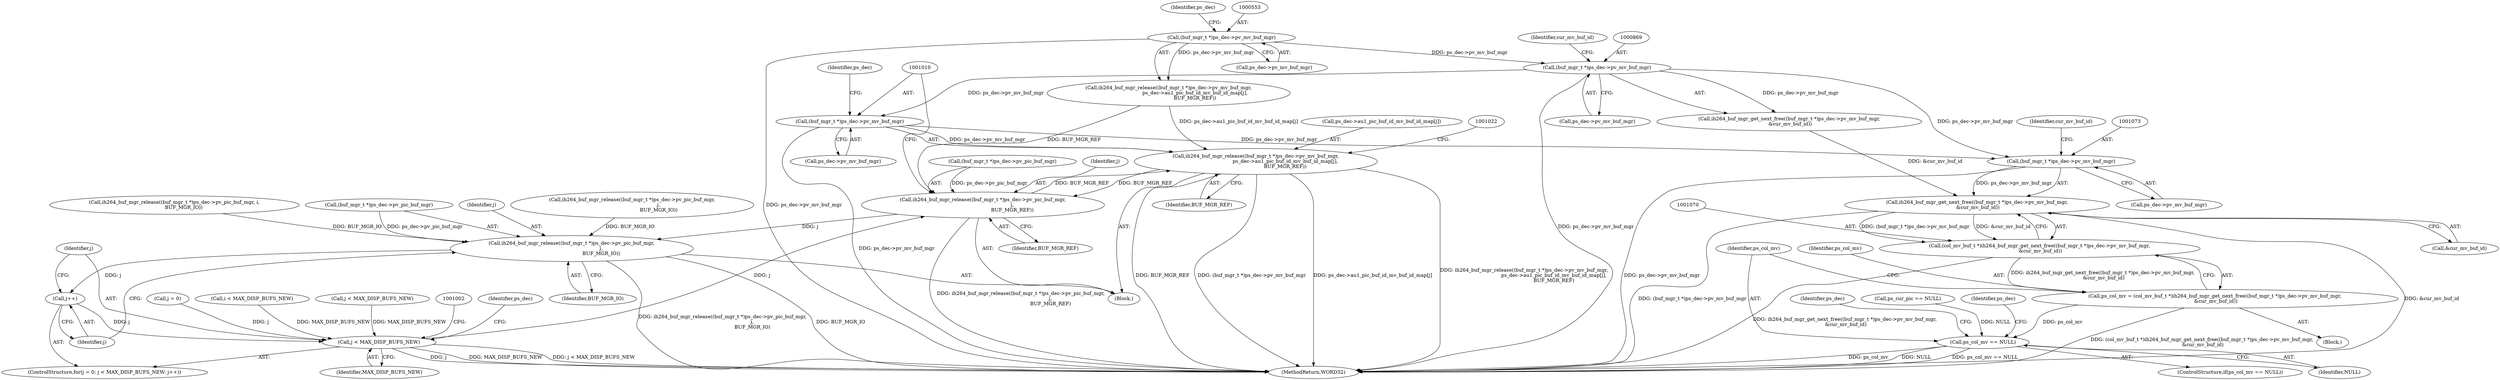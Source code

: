digraph "0_Android_f634481e940421020e52f511c1fb34aac1db4b2f@pointer" {
"1001009" [label="(Call,(buf_mgr_t *)ps_dec->pv_mv_buf_mgr)"];
"1000868" [label="(Call,(buf_mgr_t *)ps_dec->pv_mv_buf_mgr)"];
"1000552" [label="(Call,(buf_mgr_t *)ps_dec->pv_mv_buf_mgr)"];
"1001008" [label="(Call,ih264_buf_mgr_release((buf_mgr_t *)ps_dec->pv_mv_buf_mgr,\n                                      ps_dec->au1_pic_buf_id_mv_buf_id_map[j],\n                                      BUF_MGR_REF))"];
"1001000" [label="(Call,ih264_buf_mgr_release((buf_mgr_t *)ps_dec->pv_pic_buf_mgr,\n                                      j,\n                                      BUF_MGR_REF))"];
"1001020" [label="(Call,ih264_buf_mgr_release((buf_mgr_t *)ps_dec->pv_pic_buf_mgr,\n                                      j,\n                                      BUF_MGR_IO))"];
"1000997" [label="(Call,j++)"];
"1000994" [label="(Call,j < MAX_DISP_BUFS_NEW)"];
"1001072" [label="(Call,(buf_mgr_t *)ps_dec->pv_mv_buf_mgr)"];
"1001071" [label="(Call,ih264_buf_mgr_get_next_free((buf_mgr_t *)ps_dec->pv_mv_buf_mgr,\n &cur_mv_buf_id))"];
"1001069" [label="(Call,(col_mv_buf_t *)ih264_buf_mgr_get_next_free((buf_mgr_t *)ps_dec->pv_mv_buf_mgr,\n &cur_mv_buf_id))"];
"1001067" [label="(Call,ps_col_mv = (col_mv_buf_t *)ih264_buf_mgr_get_next_free((buf_mgr_t *)ps_dec->pv_mv_buf_mgr,\n &cur_mv_buf_id))"];
"1001080" [label="(Call,ps_col_mv == NULL)"];
"1001086" [label="(Identifier,ps_dec)"];
"1001030" [label="(Identifier,ps_dec)"];
"1001080" [label="(Call,ps_col_mv == NULL)"];
"1000994" [label="(Call,j < MAX_DISP_BUFS_NEW)"];
"1000990" [label="(ControlStructure,for(j = 0; j < MAX_DISP_BUFS_NEW; j++))"];
"1000991" [label="(Call,j = 0)"];
"1001074" [label="(Call,ps_dec->pv_mv_buf_mgr)"];
"1000552" [label="(Call,(buf_mgr_t *)ps_dec->pv_mv_buf_mgr)"];
"1001068" [label="(Identifier,ps_col_mv)"];
"1000870" [label="(Call,ps_dec->pv_mv_buf_mgr)"];
"1000559" [label="(Identifier,ps_dec)"];
"1001009" [label="(Call,(buf_mgr_t *)ps_dec->pv_mv_buf_mgr)"];
"1001008" [label="(Call,ih264_buf_mgr_release((buf_mgr_t *)ps_dec->pv_mv_buf_mgr,\n                                      ps_dec->au1_pic_buf_id_mv_buf_id_map[j],\n                                      BUF_MGR_REF))"];
"1001019" [label="(Identifier,BUF_MGR_REF)"];
"1000867" [label="(Call,ih264_buf_mgr_get_next_free((buf_mgr_t *)ps_dec->pv_mv_buf_mgr,\n &cur_mv_buf_id))"];
"1001027" [label="(Identifier,BUF_MGR_IO)"];
"1000551" [label="(Call,ih264_buf_mgr_release((buf_mgr_t *)ps_dec->pv_mv_buf_mgr,\n                                  ps_dec->au1_pic_buf_id_mv_buf_id_map[j],\n                                  BUF_MGR_REF))"];
"1000874" [label="(Identifier,cur_mv_buf_id)"];
"1000999" [label="(Block,)"];
"1001020" [label="(Call,ih264_buf_mgr_release((buf_mgr_t *)ps_dec->pv_pic_buf_mgr,\n                                      j,\n                                      BUF_MGR_IO))"];
"1001026" [label="(Identifier,j)"];
"1000775" [label="(Call,i < MAX_DISP_BUFS_NEW)"];
"1000998" [label="(Identifier,j)"];
"1001056" [label="(Call,ps_cur_pic == NULL)"];
"1000868" [label="(Call,(buf_mgr_t *)ps_dec->pv_mv_buf_mgr)"];
"1000563" [label="(Call,ih264_buf_mgr_release((buf_mgr_t *)ps_dec->pv_pic_buf_mgr,\n                                  j,\n                                  BUF_MGR_IO))"];
"1000537" [label="(Call,j < MAX_DISP_BUFS_NEW)"];
"1001093" [label="(Identifier,ps_dec)"];
"1001079" [label="(ControlStructure,if(ps_col_mv == NULL))"];
"1001067" [label="(Call,ps_col_mv = (col_mv_buf_t *)ih264_buf_mgr_get_next_free((buf_mgr_t *)ps_dec->pv_mv_buf_mgr,\n &cur_mv_buf_id))"];
"1000997" [label="(Call,j++)"];
"1000790" [label="(Call,ih264_buf_mgr_release((buf_mgr_t *)ps_dec->pv_pic_buf_mgr, i,\n            BUF_MGR_IO))"];
"1000986" [label="(Block,)"];
"1001082" [label="(Identifier,NULL)"];
"1001072" [label="(Call,(buf_mgr_t *)ps_dec->pv_mv_buf_mgr)"];
"1001077" [label="(Call,&cur_mv_buf_id)"];
"1001007" [label="(Identifier,BUF_MGR_REF)"];
"1001014" [label="(Call,ps_dec->au1_pic_buf_id_mv_buf_id_map[j])"];
"1001011" [label="(Call,ps_dec->pv_mv_buf_mgr)"];
"1001016" [label="(Identifier,ps_dec)"];
"1001006" [label="(Identifier,j)"];
"1001081" [label="(Identifier,ps_col_mv)"];
"1001021" [label="(Call,(buf_mgr_t *)ps_dec->pv_pic_buf_mgr)"];
"1000996" [label="(Identifier,MAX_DISP_BUFS_NEW)"];
"1001001" [label="(Call,(buf_mgr_t *)ps_dec->pv_pic_buf_mgr)"];
"1001069" [label="(Call,(col_mv_buf_t *)ih264_buf_mgr_get_next_free((buf_mgr_t *)ps_dec->pv_mv_buf_mgr,\n &cur_mv_buf_id))"];
"1000554" [label="(Call,ps_dec->pv_mv_buf_mgr)"];
"1001000" [label="(Call,ih264_buf_mgr_release((buf_mgr_t *)ps_dec->pv_pic_buf_mgr,\n                                      j,\n                                      BUF_MGR_REF))"];
"1000995" [label="(Identifier,j)"];
"1001078" [label="(Identifier,cur_mv_buf_id)"];
"1002154" [label="(MethodReturn,WORD32)"];
"1001071" [label="(Call,ih264_buf_mgr_get_next_free((buf_mgr_t *)ps_dec->pv_mv_buf_mgr,\n &cur_mv_buf_id))"];
"1001009" -> "1001008"  [label="AST: "];
"1001009" -> "1001011"  [label="CFG: "];
"1001010" -> "1001009"  [label="AST: "];
"1001011" -> "1001009"  [label="AST: "];
"1001016" -> "1001009"  [label="CFG: "];
"1001009" -> "1002154"  [label="DDG: ps_dec->pv_mv_buf_mgr"];
"1001009" -> "1001008"  [label="DDG: ps_dec->pv_mv_buf_mgr"];
"1000868" -> "1001009"  [label="DDG: ps_dec->pv_mv_buf_mgr"];
"1001009" -> "1001072"  [label="DDG: ps_dec->pv_mv_buf_mgr"];
"1000868" -> "1000867"  [label="AST: "];
"1000868" -> "1000870"  [label="CFG: "];
"1000869" -> "1000868"  [label="AST: "];
"1000870" -> "1000868"  [label="AST: "];
"1000874" -> "1000868"  [label="CFG: "];
"1000868" -> "1002154"  [label="DDG: ps_dec->pv_mv_buf_mgr"];
"1000868" -> "1000867"  [label="DDG: ps_dec->pv_mv_buf_mgr"];
"1000552" -> "1000868"  [label="DDG: ps_dec->pv_mv_buf_mgr"];
"1000868" -> "1001072"  [label="DDG: ps_dec->pv_mv_buf_mgr"];
"1000552" -> "1000551"  [label="AST: "];
"1000552" -> "1000554"  [label="CFG: "];
"1000553" -> "1000552"  [label="AST: "];
"1000554" -> "1000552"  [label="AST: "];
"1000559" -> "1000552"  [label="CFG: "];
"1000552" -> "1002154"  [label="DDG: ps_dec->pv_mv_buf_mgr"];
"1000552" -> "1000551"  [label="DDG: ps_dec->pv_mv_buf_mgr"];
"1001008" -> "1000999"  [label="AST: "];
"1001008" -> "1001019"  [label="CFG: "];
"1001014" -> "1001008"  [label="AST: "];
"1001019" -> "1001008"  [label="AST: "];
"1001022" -> "1001008"  [label="CFG: "];
"1001008" -> "1002154"  [label="DDG: ih264_buf_mgr_release((buf_mgr_t *)ps_dec->pv_mv_buf_mgr,\n                                      ps_dec->au1_pic_buf_id_mv_buf_id_map[j],\n                                      BUF_MGR_REF)"];
"1001008" -> "1002154"  [label="DDG: BUF_MGR_REF"];
"1001008" -> "1002154"  [label="DDG: (buf_mgr_t *)ps_dec->pv_mv_buf_mgr"];
"1001008" -> "1002154"  [label="DDG: ps_dec->au1_pic_buf_id_mv_buf_id_map[j]"];
"1001008" -> "1001000"  [label="DDG: BUF_MGR_REF"];
"1000551" -> "1001008"  [label="DDG: ps_dec->au1_pic_buf_id_mv_buf_id_map[j]"];
"1001000" -> "1001008"  [label="DDG: BUF_MGR_REF"];
"1001000" -> "1000999"  [label="AST: "];
"1001000" -> "1001007"  [label="CFG: "];
"1001001" -> "1001000"  [label="AST: "];
"1001006" -> "1001000"  [label="AST: "];
"1001007" -> "1001000"  [label="AST: "];
"1001010" -> "1001000"  [label="CFG: "];
"1001000" -> "1002154"  [label="DDG: ih264_buf_mgr_release((buf_mgr_t *)ps_dec->pv_pic_buf_mgr,\n                                      j,\n                                      BUF_MGR_REF)"];
"1001001" -> "1001000"  [label="DDG: ps_dec->pv_pic_buf_mgr"];
"1000994" -> "1001000"  [label="DDG: j"];
"1000551" -> "1001000"  [label="DDG: BUF_MGR_REF"];
"1001000" -> "1001020"  [label="DDG: j"];
"1001020" -> "1000999"  [label="AST: "];
"1001020" -> "1001027"  [label="CFG: "];
"1001021" -> "1001020"  [label="AST: "];
"1001026" -> "1001020"  [label="AST: "];
"1001027" -> "1001020"  [label="AST: "];
"1000998" -> "1001020"  [label="CFG: "];
"1001020" -> "1002154"  [label="DDG: BUF_MGR_IO"];
"1001020" -> "1002154"  [label="DDG: ih264_buf_mgr_release((buf_mgr_t *)ps_dec->pv_pic_buf_mgr,\n                                      j,\n                                      BUF_MGR_IO)"];
"1001020" -> "1000997"  [label="DDG: j"];
"1001021" -> "1001020"  [label="DDG: ps_dec->pv_pic_buf_mgr"];
"1000563" -> "1001020"  [label="DDG: BUF_MGR_IO"];
"1000790" -> "1001020"  [label="DDG: BUF_MGR_IO"];
"1000997" -> "1000990"  [label="AST: "];
"1000997" -> "1000998"  [label="CFG: "];
"1000998" -> "1000997"  [label="AST: "];
"1000995" -> "1000997"  [label="CFG: "];
"1000997" -> "1000994"  [label="DDG: j"];
"1000994" -> "1000990"  [label="AST: "];
"1000994" -> "1000996"  [label="CFG: "];
"1000995" -> "1000994"  [label="AST: "];
"1000996" -> "1000994"  [label="AST: "];
"1001002" -> "1000994"  [label="CFG: "];
"1001030" -> "1000994"  [label="CFG: "];
"1000994" -> "1002154"  [label="DDG: MAX_DISP_BUFS_NEW"];
"1000994" -> "1002154"  [label="DDG: j < MAX_DISP_BUFS_NEW"];
"1000994" -> "1002154"  [label="DDG: j"];
"1000991" -> "1000994"  [label="DDG: j"];
"1000775" -> "1000994"  [label="DDG: MAX_DISP_BUFS_NEW"];
"1000537" -> "1000994"  [label="DDG: MAX_DISP_BUFS_NEW"];
"1001072" -> "1001071"  [label="AST: "];
"1001072" -> "1001074"  [label="CFG: "];
"1001073" -> "1001072"  [label="AST: "];
"1001074" -> "1001072"  [label="AST: "];
"1001078" -> "1001072"  [label="CFG: "];
"1001072" -> "1002154"  [label="DDG: ps_dec->pv_mv_buf_mgr"];
"1001072" -> "1001071"  [label="DDG: ps_dec->pv_mv_buf_mgr"];
"1001071" -> "1001069"  [label="AST: "];
"1001071" -> "1001077"  [label="CFG: "];
"1001077" -> "1001071"  [label="AST: "];
"1001069" -> "1001071"  [label="CFG: "];
"1001071" -> "1002154"  [label="DDG: (buf_mgr_t *)ps_dec->pv_mv_buf_mgr"];
"1001071" -> "1002154"  [label="DDG: &cur_mv_buf_id"];
"1001071" -> "1001069"  [label="DDG: (buf_mgr_t *)ps_dec->pv_mv_buf_mgr"];
"1001071" -> "1001069"  [label="DDG: &cur_mv_buf_id"];
"1000867" -> "1001071"  [label="DDG: &cur_mv_buf_id"];
"1001069" -> "1001067"  [label="AST: "];
"1001070" -> "1001069"  [label="AST: "];
"1001067" -> "1001069"  [label="CFG: "];
"1001069" -> "1002154"  [label="DDG: ih264_buf_mgr_get_next_free((buf_mgr_t *)ps_dec->pv_mv_buf_mgr,\n &cur_mv_buf_id)"];
"1001069" -> "1001067"  [label="DDG: ih264_buf_mgr_get_next_free((buf_mgr_t *)ps_dec->pv_mv_buf_mgr,\n &cur_mv_buf_id)"];
"1001067" -> "1000986"  [label="AST: "];
"1001068" -> "1001067"  [label="AST: "];
"1001081" -> "1001067"  [label="CFG: "];
"1001067" -> "1002154"  [label="DDG: (col_mv_buf_t *)ih264_buf_mgr_get_next_free((buf_mgr_t *)ps_dec->pv_mv_buf_mgr,\n &cur_mv_buf_id)"];
"1001067" -> "1001080"  [label="DDG: ps_col_mv"];
"1001080" -> "1001079"  [label="AST: "];
"1001080" -> "1001082"  [label="CFG: "];
"1001081" -> "1001080"  [label="AST: "];
"1001082" -> "1001080"  [label="AST: "];
"1001086" -> "1001080"  [label="CFG: "];
"1001093" -> "1001080"  [label="CFG: "];
"1001080" -> "1002154"  [label="DDG: ps_col_mv == NULL"];
"1001080" -> "1002154"  [label="DDG: ps_col_mv"];
"1001080" -> "1002154"  [label="DDG: NULL"];
"1001056" -> "1001080"  [label="DDG: NULL"];
}
